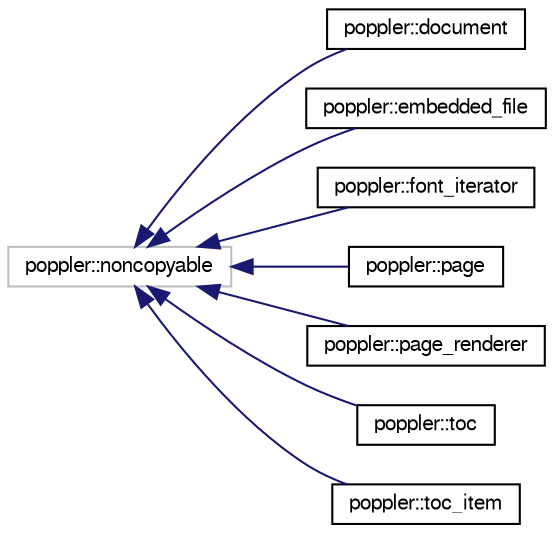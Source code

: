 digraph G
{
  edge [fontname="FreeSans",fontsize="10",labelfontname="FreeSans",labelfontsize="10"];
  node [fontname="FreeSans",fontsize="10",shape=record];
  rankdir=LR;
  Node1 [label="poppler::noncopyable",height=0.2,width=0.4,color="grey75", fillcolor="white", style="filled",tooltip="A class that cannot be copied."];
  Node1 -> Node2 [dir=back,color="midnightblue",fontsize="10",style="solid",fontname="FreeSans"];
  Node2 [label="poppler::document",height=0.2,width=0.4,color="black", fillcolor="white", style="filled",URL="$classpoppler_1_1document.html",tooltip="Represents a PDF document."];
  Node1 -> Node3 [dir=back,color="midnightblue",fontsize="10",style="solid",fontname="FreeSans"];
  Node3 [label="poppler::embedded_file",height=0.2,width=0.4,color="black", fillcolor="white", style="filled",URL="$classpoppler_1_1embedded__file.html",tooltip="Represents a file embedded in a PDF document."];
  Node1 -> Node4 [dir=back,color="midnightblue",fontsize="10",style="solid",fontname="FreeSans"];
  Node4 [label="poppler::font_iterator",height=0.2,width=0.4,color="black", fillcolor="white", style="filled",URL="$classpoppler_1_1font__iterator.html",tooltip="Reads the fonts in the PDF document page by page."];
  Node1 -> Node5 [dir=back,color="midnightblue",fontsize="10",style="solid",fontname="FreeSans"];
  Node5 [label="poppler::page",height=0.2,width=0.4,color="black", fillcolor="white", style="filled",URL="$classpoppler_1_1page.html",tooltip="A page in a PDF document."];
  Node1 -> Node6 [dir=back,color="midnightblue",fontsize="10",style="solid",fontname="FreeSans"];
  Node6 [label="poppler::page_renderer",height=0.2,width=0.4,color="black", fillcolor="white", style="filled",URL="$classpoppler_1_1page__renderer.html",tooltip="Simple way to render a page of a PDF document."];
  Node1 -> Node7 [dir=back,color="midnightblue",fontsize="10",style="solid",fontname="FreeSans"];
  Node7 [label="poppler::toc",height=0.2,width=0.4,color="black", fillcolor="white", style="filled",URL="$classpoppler_1_1toc.html",tooltip="Represents the TOC (Table of Contents) of a PDF document."];
  Node1 -> Node8 [dir=back,color="midnightblue",fontsize="10",style="solid",fontname="FreeSans"];
  Node8 [label="poppler::toc_item",height=0.2,width=0.4,color="black", fillcolor="white", style="filled",URL="$classpoppler_1_1toc__item.html",tooltip="Represents an item of the TOC (Table of Contents) of a PDF document."];
}
